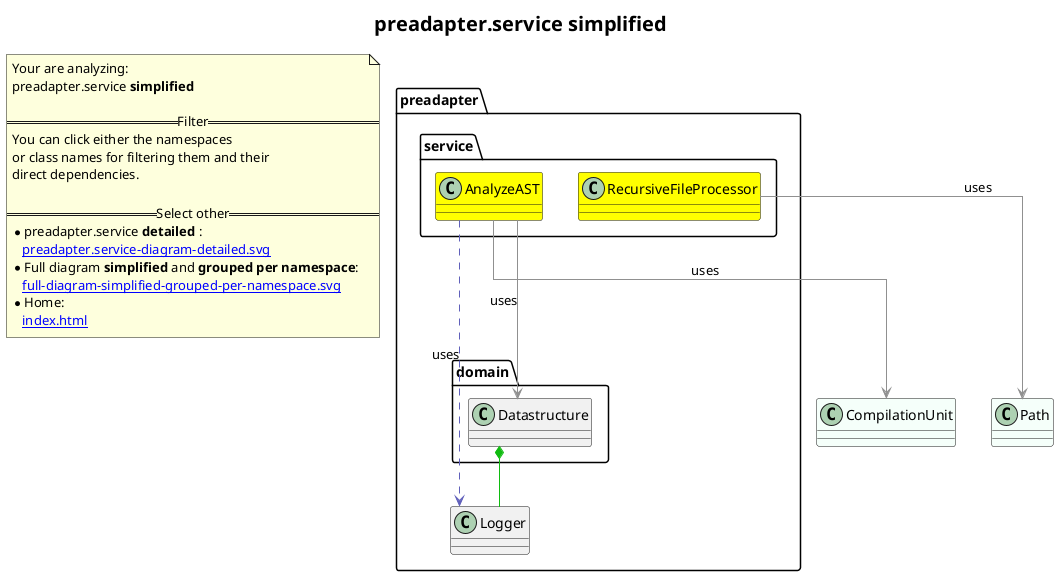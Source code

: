 @startuml
skinparam linetype ortho
title <size:20>preadapter.service **simplified** </size>
note "Your are analyzing:\npreadapter.service **simplified** \n\n==Filter==\nYou can click either the namespaces \nor class names for filtering them and their\ndirect dependencies.\n\n==Select other==\n* preadapter.service **detailed** :\n   [[preadapter.service-diagram-detailed.svg]]\n* Full diagram **simplified** and **grouped per namespace**:\n   [[full-diagram-simplified-grouped-per-namespace.svg]]\n* Home:\n   [[index.html]]" as FloatingNote
class CompilationUnit [[CompilationUnit-diagram-simplified.svg]] #MintCream {
}
class Path [[Path-diagram-simplified.svg]] #MintCream {
}
class preadapter.Logger [[preadapter.Logger-diagram-simplified.svg]]  {
}
  class preadapter.domain.Datastructure [[preadapter.domain.Datastructure-diagram-simplified.svg]]  {
  }
  class preadapter.service.AnalyzeAST [[preadapter.service.AnalyzeAST-diagram-simplified.svg]] #yellow {
  }
  class preadapter.service.RecursiveFileProcessor [[preadapter.service.RecursiveFileProcessor-diagram-simplified.svg]] #yellow {
  }
 ' *************************************** 
 ' *************************************** 
 ' *************************************** 
' Class relations extracted from namespace:
' 
' Class relations extracted from namespace:
' preadapter
' Class relations extracted from namespace:
' preadapter.domain
preadapter.domain.Datastructure *-[#10BB10]- preadapter.Logger 
' Class relations extracted from namespace:
' preadapter.service
preadapter.service.AnalyzeAST .[#6060BB].> preadapter.Logger  : uses 
preadapter.service.AnalyzeAST -[#909090]-> preadapter.domain.Datastructure  : uses 
preadapter.service.AnalyzeAST -[#909090]-> CompilationUnit  : uses 
preadapter.service.RecursiveFileProcessor -[#909090]-> Path  : uses 
@enduml